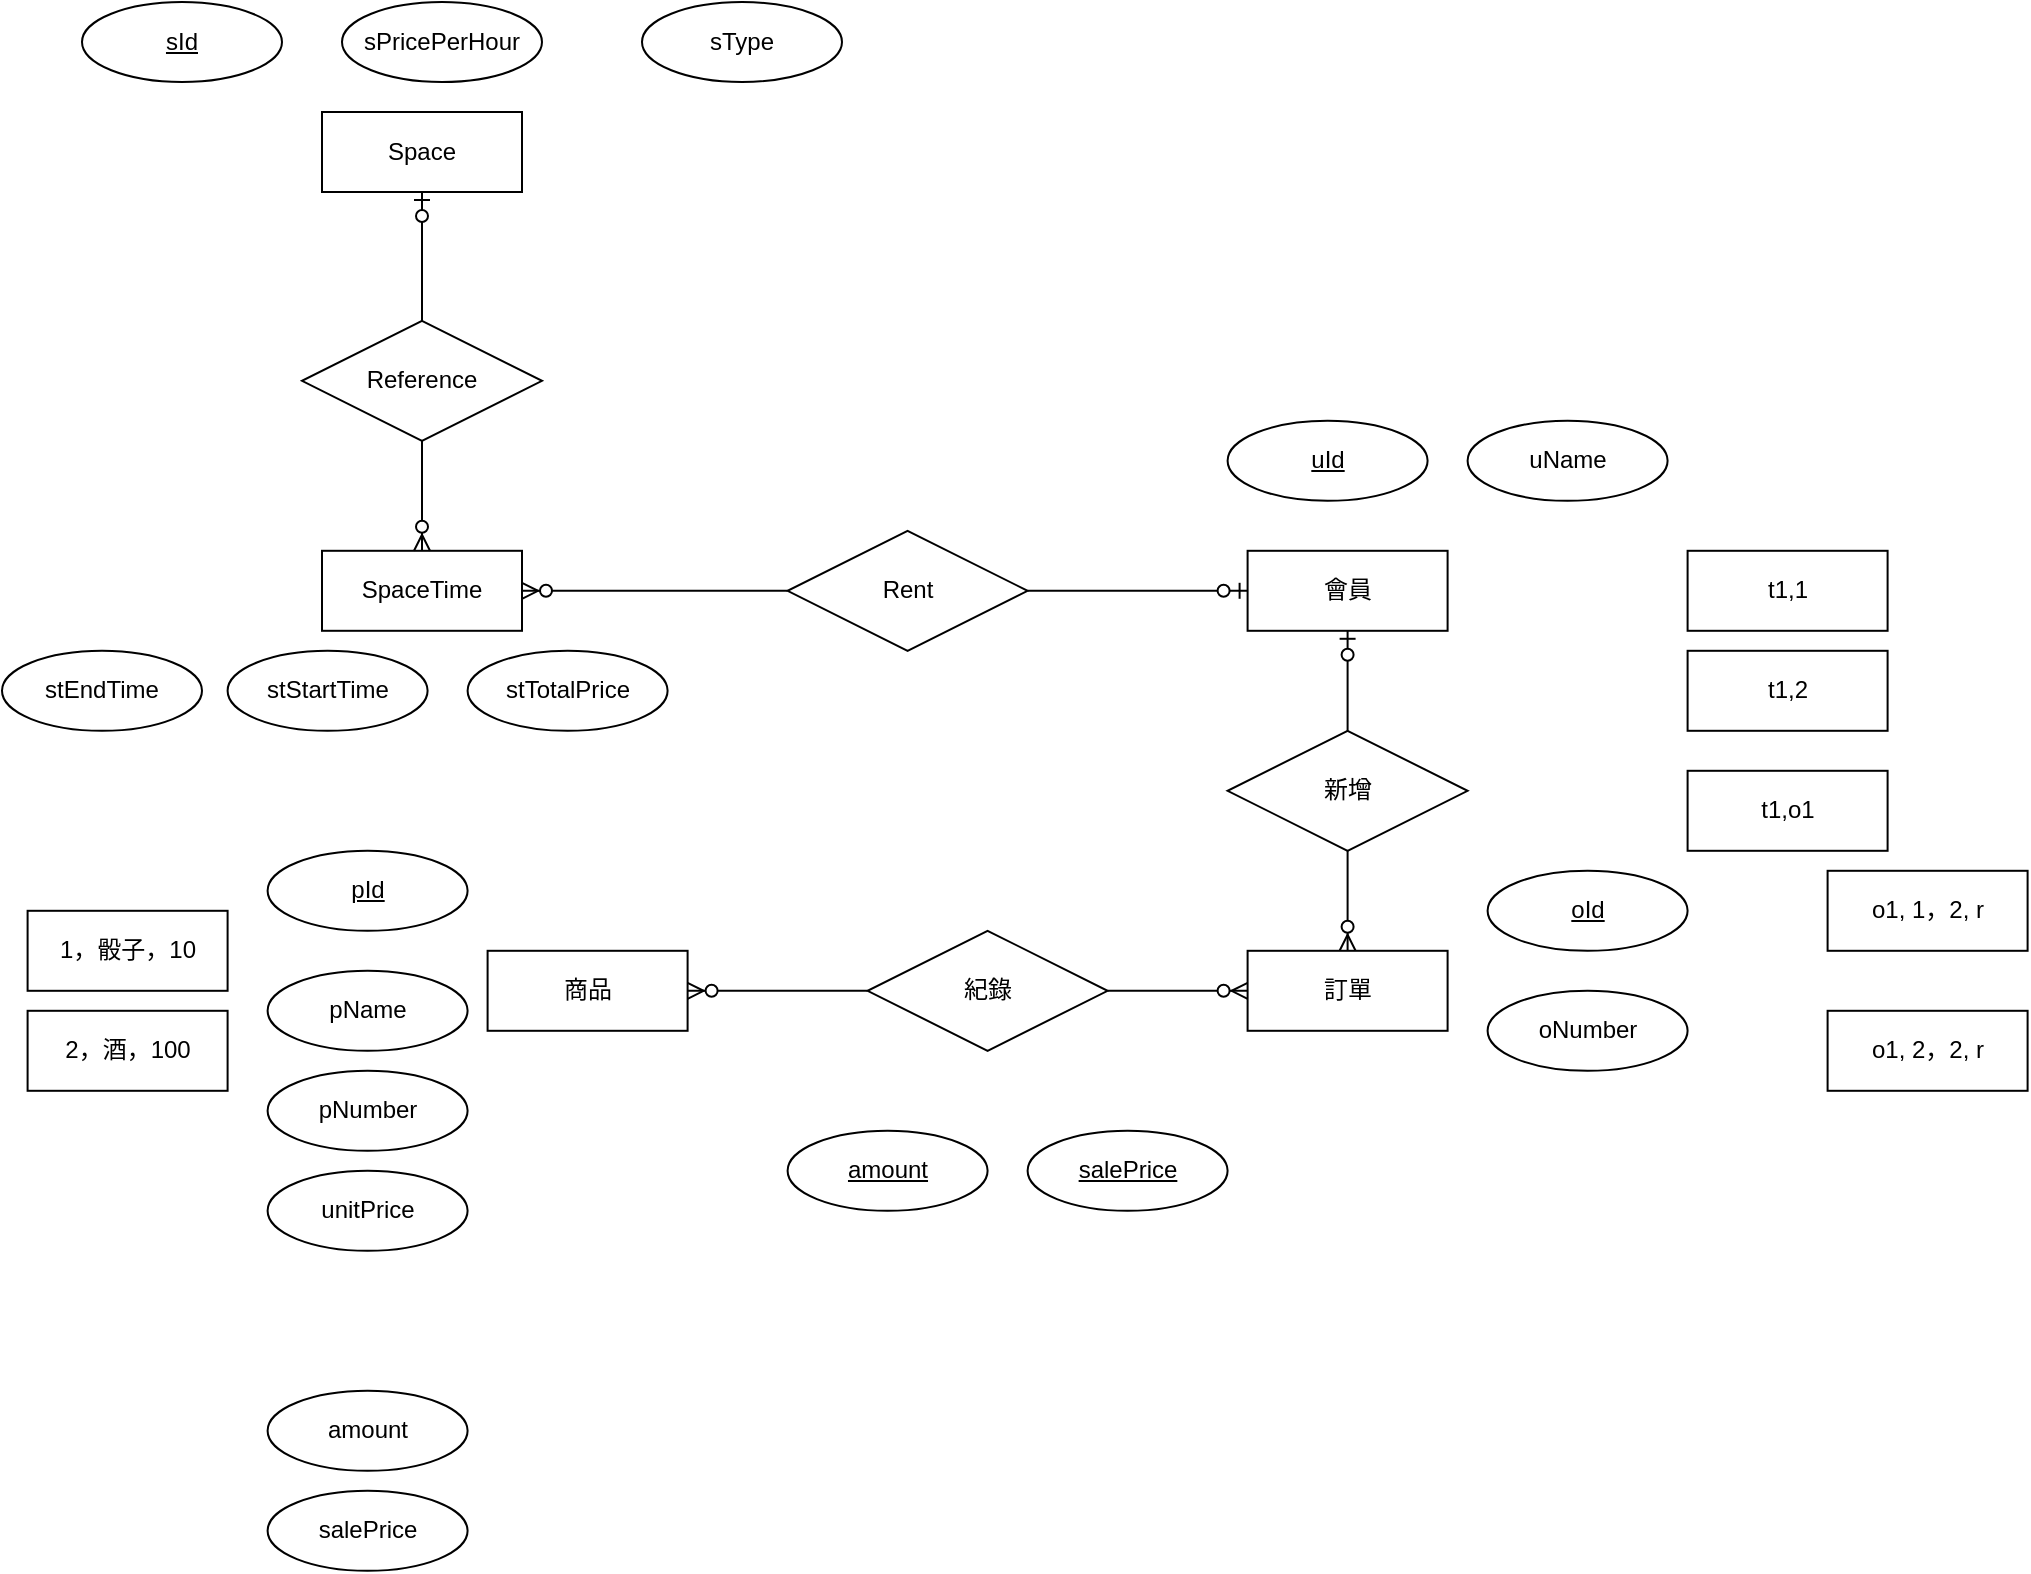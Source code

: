 <mxfile version="14.5.10" type="device" pages="2"><diagram id="7uOVOn8pxdPwHYiMgEIt" name="Page-1"><mxGraphModel dx="1223" dy="537" grid="1" gridSize="10" guides="1" tooltips="1" connect="1" arrows="1" fold="1" page="1" pageScale="1" pageWidth="827" pageHeight="1169" math="0" shadow="0"><root><mxCell id="0"/><mxCell id="1" parent="0"/><mxCell id="dEc3xyqrJsni6U6AlQ8k-1" value="t1,o1" style="whiteSpace=wrap;html=1;align=center;" parent="1" vertex="1"><mxGeometry x="352.8" y="929.4" width="100" height="40" as="geometry"/></mxCell><mxCell id="dEc3xyqrJsni6U6AlQ8k-2" value="t1,1" style="whiteSpace=wrap;html=1;align=center;" parent="1" vertex="1"><mxGeometry x="352.8" y="819.4" width="100" height="40" as="geometry"/></mxCell><mxCell id="dEc3xyqrJsni6U6AlQ8k-3" value="t1,2" style="whiteSpace=wrap;html=1;align=center;" parent="1" vertex="1"><mxGeometry x="352.8" y="869.4" width="100" height="40" as="geometry"/></mxCell><mxCell id="dEc3xyqrJsni6U6AlQ8k-4" value="商品" style="whiteSpace=wrap;html=1;align=center;" parent="1" vertex="1"><mxGeometry x="-247.2" y="1019.4" width="100" height="40" as="geometry"/></mxCell><mxCell id="dEc3xyqrJsni6U6AlQ8k-5" value="會員" style="whiteSpace=wrap;html=1;align=center;" parent="1" vertex="1"><mxGeometry x="132.8" y="819.4" width="100" height="40" as="geometry"/></mxCell><mxCell id="dEc3xyqrJsni6U6AlQ8k-6" value="o1, 1，2, r" style="whiteSpace=wrap;html=1;align=center;" parent="1" vertex="1"><mxGeometry x="422.8" y="979.4" width="100" height="40" as="geometry"/></mxCell><mxCell id="dEc3xyqrJsni6U6AlQ8k-7" value="1，骰子，10" style="whiteSpace=wrap;html=1;align=center;" parent="1" vertex="1"><mxGeometry x="-477.2" y="999.4" width="100" height="40" as="geometry"/></mxCell><mxCell id="dEc3xyqrJsni6U6AlQ8k-8" value="" style="edgeStyle=orthogonalEdgeStyle;rounded=0;orthogonalLoop=1;jettySize=auto;html=1;endArrow=ERzeroToOne;endFill=1;" parent="1" source="dEc3xyqrJsni6U6AlQ8k-19" target="dEc3xyqrJsni6U6AlQ8k-5" edge="1"><mxGeometry relative="1" as="geometry"><mxPoint x="182.8" y="909.4" as="sourcePoint"/></mxGeometry></mxCell><mxCell id="dEc3xyqrJsni6U6AlQ8k-9" value="" style="edgeStyle=orthogonalEdgeStyle;rounded=0;orthogonalLoop=1;jettySize=auto;html=1;endArrow=ERzeroToMany;endFill=1;entryX=0.5;entryY=0;entryDx=0;entryDy=0;" parent="1" source="dEc3xyqrJsni6U6AlQ8k-19" target="dEc3xyqrJsni6U6AlQ8k-18" edge="1"><mxGeometry relative="1" as="geometry"><mxPoint x="182.8" y="969.4" as="sourcePoint"/><mxPoint x="182.8" y="1019.4" as="targetPoint"/></mxGeometry></mxCell><mxCell id="dEc3xyqrJsni6U6AlQ8k-10" value="2，酒，100" style="whiteSpace=wrap;html=1;align=center;" parent="1" vertex="1"><mxGeometry x="-477.2" y="1049.4" width="100" height="40" as="geometry"/></mxCell><mxCell id="dEc3xyqrJsni6U6AlQ8k-11" value="o1, 2，2, r" style="whiteSpace=wrap;html=1;align=center;" parent="1" vertex="1"><mxGeometry x="422.8" y="1049.4" width="100" height="40" as="geometry"/></mxCell><mxCell id="dEc3xyqrJsni6U6AlQ8k-12" value="" style="edgeStyle=orthogonalEdgeStyle;rounded=0;orthogonalLoop=1;jettySize=auto;html=1;endArrow=ERzeroToMany;endFill=1;entryX=0;entryY=0.5;entryDx=0;entryDy=0;" parent="1" source="dEc3xyqrJsni6U6AlQ8k-14" target="dEc3xyqrJsni6U6AlQ8k-18" edge="1"><mxGeometry relative="1" as="geometry"><mxPoint x="132.8" y="1039.4" as="targetPoint"/></mxGeometry></mxCell><mxCell id="dEc3xyqrJsni6U6AlQ8k-13" value="" style="edgeStyle=orthogonalEdgeStyle;rounded=0;orthogonalLoop=1;jettySize=auto;html=1;endArrow=ERzeroToMany;endFill=1;" parent="1" source="dEc3xyqrJsni6U6AlQ8k-14" target="dEc3xyqrJsni6U6AlQ8k-4" edge="1"><mxGeometry relative="1" as="geometry"/></mxCell><mxCell id="dEc3xyqrJsni6U6AlQ8k-14" value="紀錄" style="shape=rhombus;perimeter=rhombusPerimeter;whiteSpace=wrap;html=1;align=center;" parent="1" vertex="1"><mxGeometry x="-57.2" y="1009.4" width="120" height="60" as="geometry"/></mxCell><mxCell id="dEc3xyqrJsni6U6AlQ8k-15" value="pId" style="ellipse;whiteSpace=wrap;html=1;align=center;fontStyle=4;" parent="1" vertex="1"><mxGeometry x="-357.2" y="969.4" width="100" height="40" as="geometry"/></mxCell><mxCell id="dEc3xyqrJsni6U6AlQ8k-16" value="pName&lt;span style=&quot;color: rgba(0 , 0 , 0 , 0) ; font-family: monospace ; font-size: 0px&quot;&gt;%3CmxGraphModel%3E%3Croot%3E%3CmxCell%20id%3D%220%22%2F%3E%3CmxCell%20id%3D%221%22%20parent%3D%220%22%2F%3E%3CmxCell%20id%3D%222%22%20value%3D%22pId%22%20style%3D%22ellipse%3BwhiteSpace%3Dwrap%3Bhtml%3D1%3Balign%3Dcenter%3BfontStyle%3D4%3B%22%20vertex%3D%221%22%20parent%3D%221%22%3E%3CmxGeometry%20x%3D%2260%22%20y%3D%22220%22%20width%3D%22100%22%20height%3D%2240%22%20as%3D%22geometry%22%2F%3E%3C%2FmxCell%3E%3C%2Froot%3E%3C%2FmxGraphModel%3E&lt;/span&gt;" style="ellipse;whiteSpace=wrap;html=1;align=center;" parent="1" vertex="1"><mxGeometry x="-357.2" y="1029.4" width="100" height="40" as="geometry"/></mxCell><mxCell id="dEc3xyqrJsni6U6AlQ8k-17" value="pNumber" style="ellipse;whiteSpace=wrap;html=1;align=center;" parent="1" vertex="1"><mxGeometry x="-357.2" y="1079.4" width="100" height="40" as="geometry"/></mxCell><mxCell id="dEc3xyqrJsni6U6AlQ8k-18" value="訂單" style="whiteSpace=wrap;html=1;align=center;" parent="1" vertex="1"><mxGeometry x="132.8" y="1019.4" width="100" height="40" as="geometry"/></mxCell><mxCell id="dEc3xyqrJsni6U6AlQ8k-19" value="新增" style="shape=rhombus;perimeter=rhombusPerimeter;whiteSpace=wrap;html=1;align=center;" parent="1" vertex="1"><mxGeometry x="122.8" y="909.4" width="120" height="60" as="geometry"/></mxCell><mxCell id="dEc3xyqrJsni6U6AlQ8k-20" value="oId" style="ellipse;whiteSpace=wrap;html=1;align=center;fontStyle=4;" parent="1" vertex="1"><mxGeometry x="252.8" y="979.4" width="100" height="40" as="geometry"/></mxCell><mxCell id="dEc3xyqrJsni6U6AlQ8k-21" value="oNumber" style="ellipse;whiteSpace=wrap;html=1;align=center;" parent="1" vertex="1"><mxGeometry x="252.8" y="1039.4" width="100" height="40" as="geometry"/></mxCell><mxCell id="dEc3xyqrJsni6U6AlQ8k-22" value="uId" style="ellipse;whiteSpace=wrap;html=1;align=center;fontStyle=4;" parent="1" vertex="1"><mxGeometry x="122.8" y="754.4" width="100" height="40" as="geometry"/></mxCell><mxCell id="dEc3xyqrJsni6U6AlQ8k-23" value="uName" style="ellipse;whiteSpace=wrap;html=1;align=center;" parent="1" vertex="1"><mxGeometry x="242.8" y="754.4" width="100" height="40" as="geometry"/></mxCell><mxCell id="dEc3xyqrJsni6U6AlQ8k-24" value="unitPrice" style="ellipse;whiteSpace=wrap;html=1;align=center;" parent="1" vertex="1"><mxGeometry x="-357.2" y="1129.4" width="100" height="40" as="geometry"/></mxCell><mxCell id="dEc3xyqrJsni6U6AlQ8k-25" value="salePrice" style="ellipse;whiteSpace=wrap;html=1;align=center;" parent="1" vertex="1"><mxGeometry x="-357.2" y="1289.4" width="100" height="40" as="geometry"/></mxCell><mxCell id="dEc3xyqrJsni6U6AlQ8k-26" value="amount" style="ellipse;whiteSpace=wrap;html=1;align=center;" parent="1" vertex="1"><mxGeometry x="-357.2" y="1239.4" width="100" height="40" as="geometry"/></mxCell><mxCell id="dEc3xyqrJsni6U6AlQ8k-27" value="SpaceTime" style="whiteSpace=wrap;html=1;align=center;" parent="1" vertex="1"><mxGeometry x="-330.0" y="819.4" width="100" height="40" as="geometry"/></mxCell><mxCell id="dEc3xyqrJsni6U6AlQ8k-28" value="" style="edgeStyle=orthogonalEdgeStyle;rounded=0;orthogonalLoop=1;jettySize=auto;html=1;endArrow=ERzeroToOne;endFill=1;" parent="1" source="dEc3xyqrJsni6U6AlQ8k-30" target="dEc3xyqrJsni6U6AlQ8k-5" edge="1"><mxGeometry relative="1" as="geometry"/></mxCell><mxCell id="dEc3xyqrJsni6U6AlQ8k-29" value="" style="edgeStyle=orthogonalEdgeStyle;rounded=0;orthogonalLoop=1;jettySize=auto;html=1;endArrow=ERzeroToMany;endFill=1;" parent="1" source="dEc3xyqrJsni6U6AlQ8k-30" target="dEc3xyqrJsni6U6AlQ8k-27" edge="1"><mxGeometry relative="1" as="geometry"/></mxCell><mxCell id="dEc3xyqrJsni6U6AlQ8k-30" value="Rent" style="shape=rhombus;perimeter=rhombusPerimeter;whiteSpace=wrap;html=1;align=center;" parent="1" vertex="1"><mxGeometry x="-97.2" y="809.4" width="120" height="60" as="geometry"/></mxCell><mxCell id="dEc3xyqrJsni6U6AlQ8k-31" value="amount" style="ellipse;whiteSpace=wrap;html=1;align=center;fontStyle=4;" parent="1" vertex="1"><mxGeometry x="-97.2" y="1109.4" width="100" height="40" as="geometry"/></mxCell><mxCell id="dEc3xyqrJsni6U6AlQ8k-32" value="salePrice" style="ellipse;whiteSpace=wrap;html=1;align=center;fontStyle=4;" parent="1" vertex="1"><mxGeometry x="22.8" y="1109.4" width="100" height="40" as="geometry"/></mxCell><mxCell id="dEc3xyqrJsni6U6AlQ8k-36" value="sId" style="ellipse;whiteSpace=wrap;html=1;align=center;fontStyle=4;" parent="1" vertex="1"><mxGeometry x="-450.0" y="545.0" width="100" height="40" as="geometry"/></mxCell><mxCell id="I3R2TyrMvCsEuLBWC6eF-8" value="stEndTime" style="ellipse;whiteSpace=wrap;html=1;align=center;" vertex="1" parent="1"><mxGeometry x="-490.0" y="869.4" width="100" height="40" as="geometry"/></mxCell><mxCell id="I3R2TyrMvCsEuLBWC6eF-9" value="stStartTime" style="ellipse;whiteSpace=wrap;html=1;align=center;" vertex="1" parent="1"><mxGeometry x="-377.2" y="869.4" width="100" height="40" as="geometry"/></mxCell><mxCell id="I3R2TyrMvCsEuLBWC6eF-10" value="stTotalPrice" style="ellipse;whiteSpace=wrap;html=1;align=center;" vertex="1" parent="1"><mxGeometry x="-257.2" y="869.4" width="100" height="40" as="geometry"/></mxCell><mxCell id="Ksoj2WrB5v9vIey5neBO-1" value="Space" style="whiteSpace=wrap;html=1;align=center;" vertex="1" parent="1"><mxGeometry x="-330" y="600" width="100" height="40" as="geometry"/></mxCell><mxCell id="Ksoj2WrB5v9vIey5neBO-4" value="" style="edgeStyle=orthogonalEdgeStyle;rounded=0;orthogonalLoop=1;jettySize=auto;html=1;endArrow=ERzeroToMany;endFill=1;" edge="1" parent="1" source="Ksoj2WrB5v9vIey5neBO-3" target="dEc3xyqrJsni6U6AlQ8k-27"><mxGeometry relative="1" as="geometry"/></mxCell><mxCell id="Ksoj2WrB5v9vIey5neBO-5" value="" style="edgeStyle=orthogonalEdgeStyle;rounded=0;orthogonalLoop=1;jettySize=auto;html=1;endArrow=ERzeroToOne;endFill=1;" edge="1" parent="1" source="Ksoj2WrB5v9vIey5neBO-3" target="Ksoj2WrB5v9vIey5neBO-1"><mxGeometry relative="1" as="geometry"/></mxCell><mxCell id="Ksoj2WrB5v9vIey5neBO-3" value="Reference" style="shape=rhombus;perimeter=rhombusPerimeter;whiteSpace=wrap;html=1;align=center;" vertex="1" parent="1"><mxGeometry x="-340" y="704.4" width="120" height="60" as="geometry"/></mxCell><mxCell id="Ksoj2WrB5v9vIey5neBO-9" value="sPricePerHour" style="ellipse;whiteSpace=wrap;html=1;align=center;" vertex="1" parent="1"><mxGeometry x="-320.0" y="545.0" width="100" height="40" as="geometry"/></mxCell><mxCell id="Ksoj2WrB5v9vIey5neBO-10" value="sType" style="ellipse;whiteSpace=wrap;html=1;align=center;" vertex="1" parent="1"><mxGeometry x="-170.0" y="545.0" width="100" height="40" as="geometry"/></mxCell><mxCell id="Ksoj2WrB5v9vIey5neBO-11" style="edgeStyle=orthogonalEdgeStyle;rounded=0;orthogonalLoop=1;jettySize=auto;html=1;exitX=0.5;exitY=1;exitDx=0;exitDy=0;endArrow=ERoneToMany;endFill=0;" edge="1" parent="1" source="Ksoj2WrB5v9vIey5neBO-10" target="Ksoj2WrB5v9vIey5neBO-10"><mxGeometry relative="1" as="geometry"/></mxCell></root></mxGraphModel></diagram><diagram name="Page-2" id="WUnMcUaGsn9I9XPXSkTl"><mxGraphModel dx="2050" dy="537" grid="1" gridSize="10" guides="1" tooltips="1" connect="1" arrows="1" fold="1" page="1" pageScale="1" pageWidth="827" pageHeight="1169" math="0" shadow="0"><root><mxCell id="Irt1fuMgeFl2EfF3wDxZ-0"/><mxCell id="Irt1fuMgeFl2EfF3wDxZ-1" parent="Irt1fuMgeFl2EfF3wDxZ-0"/><mxCell id="sW9dUTmGVEVV_ZXtgeGa-14" value="Product" style="shape=table;startSize=30;container=1;collapsible=1;childLayout=tableLayout;fixedRows=1;rowLines=0;fontStyle=1;align=center;resizeLast=1;" parent="Irt1fuMgeFl2EfF3wDxZ-1" vertex="1"><mxGeometry x="-120" y="390" width="180" height="160" as="geometry"/></mxCell><mxCell id="sW9dUTmGVEVV_ZXtgeGa-15" value="" style="shape=partialRectangle;collapsible=0;dropTarget=0;pointerEvents=0;fillColor=none;top=0;left=0;bottom=1;right=0;points=[[0,0.5],[1,0.5]];portConstraint=eastwest;" parent="sW9dUTmGVEVV_ZXtgeGa-14" vertex="1"><mxGeometry y="30" width="180" height="30" as="geometry"/></mxCell><mxCell id="sW9dUTmGVEVV_ZXtgeGa-16" value="PK" style="shape=partialRectangle;connectable=0;fillColor=none;top=0;left=0;bottom=0;right=0;fontStyle=1;overflow=hidden;" parent="sW9dUTmGVEVV_ZXtgeGa-15" vertex="1"><mxGeometry width="30" height="30" as="geometry"/></mxCell><mxCell id="sW9dUTmGVEVV_ZXtgeGa-17" value="pId" style="shape=partialRectangle;connectable=0;fillColor=none;top=0;left=0;bottom=0;right=0;align=left;spacingLeft=6;fontStyle=5;overflow=hidden;" parent="sW9dUTmGVEVV_ZXtgeGa-15" vertex="1"><mxGeometry x="30" width="150" height="30" as="geometry"/></mxCell><mxCell id="sW9dUTmGVEVV_ZXtgeGa-18" value="" style="shape=partialRectangle;collapsible=0;dropTarget=0;pointerEvents=0;fillColor=none;top=0;left=0;bottom=0;right=0;points=[[0,0.5],[1,0.5]];portConstraint=eastwest;" parent="sW9dUTmGVEVV_ZXtgeGa-14" vertex="1"><mxGeometry y="60" width="180" height="30" as="geometry"/></mxCell><mxCell id="sW9dUTmGVEVV_ZXtgeGa-19" value="" style="shape=partialRectangle;connectable=0;fillColor=none;top=0;left=0;bottom=0;right=0;editable=1;overflow=hidden;" parent="sW9dUTmGVEVV_ZXtgeGa-18" vertex="1"><mxGeometry width="30" height="30" as="geometry"/></mxCell><mxCell id="sW9dUTmGVEVV_ZXtgeGa-20" value="pName" style="shape=partialRectangle;connectable=0;fillColor=none;top=0;left=0;bottom=0;right=0;align=left;spacingLeft=6;overflow=hidden;" parent="sW9dUTmGVEVV_ZXtgeGa-18" vertex="1"><mxGeometry x="30" width="150" height="30" as="geometry"/></mxCell><mxCell id="sW9dUTmGVEVV_ZXtgeGa-21" value="" style="shape=partialRectangle;collapsible=0;dropTarget=0;pointerEvents=0;fillColor=none;top=0;left=0;bottom=0;right=0;points=[[0,0.5],[1,0.5]];portConstraint=eastwest;" parent="sW9dUTmGVEVV_ZXtgeGa-14" vertex="1"><mxGeometry y="90" width="180" height="30" as="geometry"/></mxCell><mxCell id="sW9dUTmGVEVV_ZXtgeGa-22" value="" style="shape=partialRectangle;connectable=0;fillColor=none;top=0;left=0;bottom=0;right=0;editable=1;overflow=hidden;" parent="sW9dUTmGVEVV_ZXtgeGa-21" vertex="1"><mxGeometry width="30" height="30" as="geometry"/></mxCell><mxCell id="sW9dUTmGVEVV_ZXtgeGa-23" value="pNumber" style="shape=partialRectangle;connectable=0;fillColor=none;top=0;left=0;bottom=0;right=0;align=left;spacingLeft=6;overflow=hidden;" parent="sW9dUTmGVEVV_ZXtgeGa-21" vertex="1"><mxGeometry x="30" width="150" height="30" as="geometry"/></mxCell><mxCell id="sW9dUTmGVEVV_ZXtgeGa-24" value="" style="shape=partialRectangle;collapsible=0;dropTarget=0;pointerEvents=0;fillColor=none;top=0;left=0;bottom=0;right=0;points=[[0,0.5],[1,0.5]];portConstraint=eastwest;" parent="sW9dUTmGVEVV_ZXtgeGa-14" vertex="1"><mxGeometry y="120" width="180" height="30" as="geometry"/></mxCell><mxCell id="sW9dUTmGVEVV_ZXtgeGa-25" value="" style="shape=partialRectangle;connectable=0;fillColor=none;top=0;left=0;bottom=0;right=0;editable=1;overflow=hidden;" parent="sW9dUTmGVEVV_ZXtgeGa-24" vertex="1"><mxGeometry width="30" height="30" as="geometry"/></mxCell><mxCell id="sW9dUTmGVEVV_ZXtgeGa-26" value="unitPrice" style="shape=partialRectangle;connectable=0;fillColor=none;top=0;left=0;bottom=0;right=0;align=left;spacingLeft=6;overflow=hidden;" parent="sW9dUTmGVEVV_ZXtgeGa-24" vertex="1"><mxGeometry x="30" width="150" height="30" as="geometry"/></mxCell><mxCell id="HRaL9Z6s8yM-2jvrN3WI-0" value="User" style="shape=table;startSize=30;container=1;collapsible=1;childLayout=tableLayout;fixedRows=1;rowLines=0;fontStyle=1;align=center;resizeLast=1;" parent="Irt1fuMgeFl2EfF3wDxZ-1" vertex="1"><mxGeometry x="-410" y="30" width="180" height="160" as="geometry"/></mxCell><mxCell id="HRaL9Z6s8yM-2jvrN3WI-1" value="" style="shape=partialRectangle;collapsible=0;dropTarget=0;pointerEvents=0;fillColor=none;top=0;left=0;bottom=1;right=0;points=[[0,0.5],[1,0.5]];portConstraint=eastwest;" parent="HRaL9Z6s8yM-2jvrN3WI-0" vertex="1"><mxGeometry y="30" width="180" height="30" as="geometry"/></mxCell><mxCell id="HRaL9Z6s8yM-2jvrN3WI-2" value="PK" style="shape=partialRectangle;connectable=0;fillColor=none;top=0;left=0;bottom=0;right=0;fontStyle=1;overflow=hidden;" parent="HRaL9Z6s8yM-2jvrN3WI-1" vertex="1"><mxGeometry width="30" height="30" as="geometry"/></mxCell><mxCell id="HRaL9Z6s8yM-2jvrN3WI-3" value="uId" style="shape=partialRectangle;connectable=0;fillColor=none;top=0;left=0;bottom=0;right=0;align=left;spacingLeft=6;fontStyle=5;overflow=hidden;" parent="HRaL9Z6s8yM-2jvrN3WI-1" vertex="1"><mxGeometry x="30" width="150" height="30" as="geometry"/></mxCell><mxCell id="HRaL9Z6s8yM-2jvrN3WI-4" value="" style="shape=partialRectangle;collapsible=0;dropTarget=0;pointerEvents=0;fillColor=none;top=0;left=0;bottom=0;right=0;points=[[0,0.5],[1,0.5]];portConstraint=eastwest;" parent="HRaL9Z6s8yM-2jvrN3WI-0" vertex="1"><mxGeometry y="60" width="180" height="30" as="geometry"/></mxCell><mxCell id="HRaL9Z6s8yM-2jvrN3WI-5" value="" style="shape=partialRectangle;connectable=0;fillColor=none;top=0;left=0;bottom=0;right=0;editable=1;overflow=hidden;" parent="HRaL9Z6s8yM-2jvrN3WI-4" vertex="1"><mxGeometry width="30" height="30" as="geometry"/></mxCell><mxCell id="HRaL9Z6s8yM-2jvrN3WI-6" value="uName" style="shape=partialRectangle;connectable=0;fillColor=none;top=0;left=0;bottom=0;right=0;align=left;spacingLeft=6;overflow=hidden;" parent="HRaL9Z6s8yM-2jvrN3WI-4" vertex="1"><mxGeometry x="30" width="150" height="30" as="geometry"/></mxCell><mxCell id="HRaL9Z6s8yM-2jvrN3WI-7" value="" style="shape=partialRectangle;collapsible=0;dropTarget=0;pointerEvents=0;fillColor=none;top=0;left=0;bottom=0;right=0;points=[[0,0.5],[1,0.5]];portConstraint=eastwest;" parent="HRaL9Z6s8yM-2jvrN3WI-0" vertex="1"><mxGeometry y="90" width="180" height="30" as="geometry"/></mxCell><mxCell id="HRaL9Z6s8yM-2jvrN3WI-8" value="" style="shape=partialRectangle;connectable=0;fillColor=none;top=0;left=0;bottom=0;right=0;editable=1;overflow=hidden;" parent="HRaL9Z6s8yM-2jvrN3WI-7" vertex="1"><mxGeometry width="30" height="30" as="geometry"/></mxCell><mxCell id="HRaL9Z6s8yM-2jvrN3WI-9" value="" style="shape=partialRectangle;connectable=0;fillColor=none;top=0;left=0;bottom=0;right=0;align=left;spacingLeft=6;overflow=hidden;" parent="HRaL9Z6s8yM-2jvrN3WI-7" vertex="1"><mxGeometry x="30" width="150" height="30" as="geometry"/></mxCell><mxCell id="HRaL9Z6s8yM-2jvrN3WI-10" value="" style="shape=partialRectangle;collapsible=0;dropTarget=0;pointerEvents=0;fillColor=none;top=0;left=0;bottom=0;right=0;points=[[0,0.5],[1,0.5]];portConstraint=eastwest;" parent="HRaL9Z6s8yM-2jvrN3WI-0" vertex="1"><mxGeometry y="120" width="180" height="30" as="geometry"/></mxCell><mxCell id="HRaL9Z6s8yM-2jvrN3WI-11" value="" style="shape=partialRectangle;connectable=0;fillColor=none;top=0;left=0;bottom=0;right=0;editable=1;overflow=hidden;" parent="HRaL9Z6s8yM-2jvrN3WI-10" vertex="1"><mxGeometry width="30" height="30" as="geometry"/></mxCell><mxCell id="HRaL9Z6s8yM-2jvrN3WI-12" value="" style="shape=partialRectangle;connectable=0;fillColor=none;top=0;left=0;bottom=0;right=0;align=left;spacingLeft=6;overflow=hidden;" parent="HRaL9Z6s8yM-2jvrN3WI-10" vertex="1"><mxGeometry x="30" width="150" height="30" as="geometry"/></mxCell><mxCell id="TzzDAFInonCKMVKo5Ica-0" value="tRecord" style="shape=table;startSize=30;container=1;collapsible=1;childLayout=tableLayout;fixedRows=1;rowLines=0;fontStyle=1;align=center;resizeLast=1;" parent="Irt1fuMgeFl2EfF3wDxZ-1" vertex="1"><mxGeometry x="-90" y="50" width="180" height="250" as="geometry"/></mxCell><mxCell id="kJINS_Gc1oIIGLEXQ00x-0" value="" style="shape=partialRectangle;collapsible=0;dropTarget=0;pointerEvents=0;fillColor=none;top=0;left=0;bottom=1;right=0;points=[[0,0.5],[1,0.5]];portConstraint=eastwest;" parent="TzzDAFInonCKMVKo5Ica-0" vertex="1"><mxGeometry y="30" width="180" height="30" as="geometry"/></mxCell><mxCell id="kJINS_Gc1oIIGLEXQ00x-1" value="PK" style="shape=partialRectangle;connectable=0;fillColor=none;top=0;left=0;bottom=0;right=0;fontStyle=1;overflow=hidden;" parent="kJINS_Gc1oIIGLEXQ00x-0" vertex="1"><mxGeometry width="30" height="30" as="geometry"/></mxCell><mxCell id="kJINS_Gc1oIIGLEXQ00x-2" value="tId" style="shape=partialRectangle;connectable=0;fillColor=none;top=0;left=0;bottom=0;right=0;align=left;spacingLeft=6;fontStyle=5;overflow=hidden;" parent="kJINS_Gc1oIIGLEXQ00x-0" vertex="1"><mxGeometry x="30" width="150" height="30" as="geometry"/></mxCell><mxCell id="Gaf7iPl2dzxdkrJzHgWv-41" value="" style="shape=partialRectangle;collapsible=0;dropTarget=0;pointerEvents=0;fillColor=none;top=0;left=0;bottom=1;right=0;points=[[0,0.5],[1,0.5]];portConstraint=eastwest;" parent="TzzDAFInonCKMVKo5Ica-0" vertex="1"><mxGeometry y="60" width="180" height="30" as="geometry"/></mxCell><mxCell id="Gaf7iPl2dzxdkrJzHgWv-42" value="PK" style="shape=partialRectangle;connectable=0;fillColor=none;top=0;left=0;bottom=0;right=0;fontStyle=1;overflow=hidden;" parent="Gaf7iPl2dzxdkrJzHgWv-41" vertex="1"><mxGeometry width="30" height="30" as="geometry"/></mxCell><mxCell id="Gaf7iPl2dzxdkrJzHgWv-43" value="pId" style="shape=partialRectangle;connectable=0;fillColor=none;top=0;left=0;bottom=0;right=0;align=left;spacingLeft=6;fontStyle=5;overflow=hidden;" parent="Gaf7iPl2dzxdkrJzHgWv-41" vertex="1"><mxGeometry x="30" width="150" height="30" as="geometry"/></mxCell><mxCell id="TzzDAFInonCKMVKo5Ica-4" value="" style="shape=partialRectangle;collapsible=0;dropTarget=0;pointerEvents=0;fillColor=none;top=0;left=0;bottom=0;right=0;points=[[0,0.5],[1,0.5]];portConstraint=eastwest;" parent="TzzDAFInonCKMVKo5Ica-0" vertex="1"><mxGeometry y="90" width="180" height="30" as="geometry"/></mxCell><mxCell id="TzzDAFInonCKMVKo5Ica-5" value="" style="shape=partialRectangle;connectable=0;fillColor=none;top=0;left=0;bottom=0;right=0;editable=1;overflow=hidden;" parent="TzzDAFInonCKMVKo5Ica-4" vertex="1"><mxGeometry width="30" height="30" as="geometry"/></mxCell><mxCell id="TzzDAFInonCKMVKo5Ica-6" value="amount" style="shape=partialRectangle;connectable=0;fillColor=none;top=0;left=0;bottom=0;right=0;align=left;spacingLeft=6;overflow=hidden;" parent="TzzDAFInonCKMVKo5Ica-4" vertex="1"><mxGeometry x="30" width="150" height="30" as="geometry"/></mxCell><mxCell id="PmChSc-_DsaNXFazv6Ym-0" value="" style="shape=partialRectangle;collapsible=0;dropTarget=0;pointerEvents=0;fillColor=none;top=0;left=0;bottom=0;right=0;points=[[0,0.5],[1,0.5]];portConstraint=eastwest;" parent="TzzDAFInonCKMVKo5Ica-0" vertex="1"><mxGeometry y="120" width="180" height="30" as="geometry"/></mxCell><mxCell id="PmChSc-_DsaNXFazv6Ym-1" value="" style="shape=partialRectangle;connectable=0;fillColor=none;top=0;left=0;bottom=0;right=0;editable=1;overflow=hidden;" parent="PmChSc-_DsaNXFazv6Ym-0" vertex="1"><mxGeometry width="30" height="30" as="geometry"/></mxCell><mxCell id="PmChSc-_DsaNXFazv6Ym-2" value="salePrice" style="shape=partialRectangle;connectable=0;fillColor=none;top=0;left=0;bottom=0;right=0;align=left;spacingLeft=6;overflow=hidden;" parent="PmChSc-_DsaNXFazv6Ym-0" vertex="1"><mxGeometry x="30" width="150" height="30" as="geometry"/></mxCell><mxCell id="3J4iua58hS5E0ojxm-7U-0" value="" style="shape=partialRectangle;collapsible=0;dropTarget=0;pointerEvents=0;fillColor=none;top=0;left=0;bottom=0;right=0;points=[[0,0.5],[1,0.5]];portConstraint=eastwest;" parent="TzzDAFInonCKMVKo5Ica-0" vertex="1"><mxGeometry y="150" width="180" height="30" as="geometry"/></mxCell><mxCell id="3J4iua58hS5E0ojxm-7U-1" value="" style="shape=partialRectangle;connectable=0;fillColor=none;top=0;left=0;bottom=0;right=0;editable=1;overflow=hidden;" parent="3J4iua58hS5E0ojxm-7U-0" vertex="1"><mxGeometry width="30" height="30" as="geometry"/></mxCell><mxCell id="3J4iua58hS5E0ojxm-7U-2" value="" style="shape=partialRectangle;connectable=0;fillColor=none;top=0;left=0;bottom=0;right=0;align=left;spacingLeft=6;overflow=hidden;" parent="3J4iua58hS5E0ojxm-7U-0" vertex="1"><mxGeometry x="30" width="150" height="30" as="geometry"/></mxCell><mxCell id="TzzDAFInonCKMVKo5Ica-7" value="" style="shape=partialRectangle;collapsible=0;dropTarget=0;pointerEvents=0;fillColor=none;top=0;left=0;bottom=0;right=0;points=[[0,0.5],[1,0.5]];portConstraint=eastwest;" parent="TzzDAFInonCKMVKo5Ica-0" vertex="1"><mxGeometry y="180" width="180" height="30" as="geometry"/></mxCell><mxCell id="TzzDAFInonCKMVKo5Ica-8" value="" style="shape=partialRectangle;connectable=0;fillColor=none;top=0;left=0;bottom=0;right=0;editable=1;overflow=hidden;" parent="TzzDAFInonCKMVKo5Ica-7" vertex="1"><mxGeometry width="30" height="30" as="geometry"/></mxCell><mxCell id="TzzDAFInonCKMVKo5Ica-9" value="" style="shape=partialRectangle;connectable=0;fillColor=none;top=0;left=0;bottom=0;right=0;align=left;spacingLeft=6;overflow=hidden;" parent="TzzDAFInonCKMVKo5Ica-7" vertex="1"><mxGeometry x="30" width="150" height="30" as="geometry"/></mxCell><mxCell id="TzzDAFInonCKMVKo5Ica-10" value="" style="shape=partialRectangle;collapsible=0;dropTarget=0;pointerEvents=0;fillColor=none;top=0;left=0;bottom=0;right=0;points=[[0,0.5],[1,0.5]];portConstraint=eastwest;" parent="TzzDAFInonCKMVKo5Ica-0" vertex="1"><mxGeometry y="210" width="180" height="30" as="geometry"/></mxCell><mxCell id="TzzDAFInonCKMVKo5Ica-11" value="" style="shape=partialRectangle;connectable=0;fillColor=none;top=0;left=0;bottom=0;right=0;editable=1;overflow=hidden;" parent="TzzDAFInonCKMVKo5Ica-10" vertex="1"><mxGeometry width="30" height="30" as="geometry"/></mxCell><mxCell id="TzzDAFInonCKMVKo5Ica-12" value="" style="shape=partialRectangle;connectable=0;fillColor=none;top=0;left=0;bottom=0;right=0;align=left;spacingLeft=6;overflow=hidden;" parent="TzzDAFInonCKMVKo5Ica-10" vertex="1"><mxGeometry x="30" width="150" height="30" as="geometry"/></mxCell><mxCell id="vUQFU3wp7XYhKlgF85Ie-0" value="Trade" style="shape=table;startSize=30;container=1;collapsible=1;childLayout=tableLayout;fixedRows=1;rowLines=0;fontStyle=1;align=center;resizeLast=1;" parent="Irt1fuMgeFl2EfF3wDxZ-1" vertex="1"><mxGeometry x="-410" y="220" width="180" height="190" as="geometry"/></mxCell><mxCell id="vUQFU3wp7XYhKlgF85Ie-1" value="" style="shape=partialRectangle;collapsible=0;dropTarget=0;pointerEvents=0;fillColor=none;top=0;left=0;bottom=1;right=0;points=[[0,0.5],[1,0.5]];portConstraint=eastwest;" parent="vUQFU3wp7XYhKlgF85Ie-0" vertex="1"><mxGeometry y="30" width="180" height="30" as="geometry"/></mxCell><mxCell id="vUQFU3wp7XYhKlgF85Ie-2" value="PK" style="shape=partialRectangle;connectable=0;fillColor=none;top=0;left=0;bottom=0;right=0;fontStyle=1;overflow=hidden;" parent="vUQFU3wp7XYhKlgF85Ie-1" vertex="1"><mxGeometry width="30" height="30" as="geometry"/></mxCell><mxCell id="vUQFU3wp7XYhKlgF85Ie-3" value="tId" style="shape=partialRectangle;connectable=0;fillColor=none;top=0;left=0;bottom=0;right=0;align=left;spacingLeft=6;fontStyle=5;overflow=hidden;" parent="vUQFU3wp7XYhKlgF85Ie-1" vertex="1"><mxGeometry x="30" width="150" height="30" as="geometry"/></mxCell><mxCell id="jL9nYlUNoMfL2__RhSUE-0" value="" style="shape=partialRectangle;collapsible=0;dropTarget=0;pointerEvents=0;fillColor=none;top=0;left=0;bottom=1;right=0;points=[[0,0.5],[1,0.5]];portConstraint=eastwest;" parent="vUQFU3wp7XYhKlgF85Ie-0" vertex="1"><mxGeometry y="60" width="180" height="30" as="geometry"/></mxCell><mxCell id="jL9nYlUNoMfL2__RhSUE-1" value="PK" style="shape=partialRectangle;connectable=0;fillColor=none;top=0;left=0;bottom=0;right=0;fontStyle=1;overflow=hidden;" parent="jL9nYlUNoMfL2__RhSUE-0" vertex="1"><mxGeometry width="30" height="30" as="geometry"/></mxCell><mxCell id="jL9nYlUNoMfL2__RhSUE-2" value="uId" style="shape=partialRectangle;connectable=0;fillColor=none;top=0;left=0;bottom=0;right=0;align=left;spacingLeft=6;fontStyle=5;overflow=hidden;" parent="jL9nYlUNoMfL2__RhSUE-0" vertex="1"><mxGeometry x="30" width="150" height="30" as="geometry"/></mxCell><mxCell id="vUQFU3wp7XYhKlgF85Ie-4" value="" style="shape=partialRectangle;collapsible=0;dropTarget=0;pointerEvents=0;fillColor=none;top=0;left=0;bottom=0;right=0;points=[[0,0.5],[1,0.5]];portConstraint=eastwest;" parent="vUQFU3wp7XYhKlgF85Ie-0" vertex="1"><mxGeometry y="90" width="180" height="30" as="geometry"/></mxCell><mxCell id="vUQFU3wp7XYhKlgF85Ie-5" value="" style="shape=partialRectangle;connectable=0;fillColor=none;top=0;left=0;bottom=0;right=0;editable=1;overflow=hidden;" parent="vUQFU3wp7XYhKlgF85Ie-4" vertex="1"><mxGeometry width="30" height="30" as="geometry"/></mxCell><mxCell id="vUQFU3wp7XYhKlgF85Ie-6" value="time" style="shape=partialRectangle;connectable=0;fillColor=none;top=0;left=0;bottom=0;right=0;align=left;spacingLeft=6;overflow=hidden;" parent="vUQFU3wp7XYhKlgF85Ie-4" vertex="1"><mxGeometry x="30" width="150" height="30" as="geometry"/></mxCell><mxCell id="vUQFU3wp7XYhKlgF85Ie-7" value="" style="shape=partialRectangle;collapsible=0;dropTarget=0;pointerEvents=0;fillColor=none;top=0;left=0;bottom=0;right=0;points=[[0,0.5],[1,0.5]];portConstraint=eastwest;" parent="vUQFU3wp7XYhKlgF85Ie-0" vertex="1"><mxGeometry y="120" width="180" height="30" as="geometry"/></mxCell><mxCell id="vUQFU3wp7XYhKlgF85Ie-8" value="" style="shape=partialRectangle;connectable=0;fillColor=none;top=0;left=0;bottom=0;right=0;editable=1;overflow=hidden;" parent="vUQFU3wp7XYhKlgF85Ie-7" vertex="1"><mxGeometry width="30" height="30" as="geometry"/></mxCell><mxCell id="vUQFU3wp7XYhKlgF85Ie-9" value="" style="shape=partialRectangle;connectable=0;fillColor=none;top=0;left=0;bottom=0;right=0;align=left;spacingLeft=6;overflow=hidden;" parent="vUQFU3wp7XYhKlgF85Ie-7" vertex="1"><mxGeometry x="30" width="150" height="30" as="geometry"/></mxCell><mxCell id="vUQFU3wp7XYhKlgF85Ie-10" value="" style="shape=partialRectangle;collapsible=0;dropTarget=0;pointerEvents=0;fillColor=none;top=0;left=0;bottom=0;right=0;points=[[0,0.5],[1,0.5]];portConstraint=eastwest;" parent="vUQFU3wp7XYhKlgF85Ie-0" vertex="1"><mxGeometry y="150" width="180" height="30" as="geometry"/></mxCell><mxCell id="vUQFU3wp7XYhKlgF85Ie-11" value="" style="shape=partialRectangle;connectable=0;fillColor=none;top=0;left=0;bottom=0;right=0;editable=1;overflow=hidden;" parent="vUQFU3wp7XYhKlgF85Ie-10" vertex="1"><mxGeometry width="30" height="30" as="geometry"/></mxCell><mxCell id="vUQFU3wp7XYhKlgF85Ie-12" value="" style="shape=partialRectangle;connectable=0;fillColor=none;top=0;left=0;bottom=0;right=0;align=left;spacingLeft=6;overflow=hidden;" parent="vUQFU3wp7XYhKlgF85Ie-10" vertex="1"><mxGeometry x="30" width="150" height="30" as="geometry"/></mxCell><mxCell id="88ubQs2Bn27U12FS_yX_-1" style="edgeStyle=orthogonalEdgeStyle;rounded=0;orthogonalLoop=1;jettySize=auto;html=1;exitX=0;exitY=0.5;exitDx=0;exitDy=0;entryX=0;entryY=0.5;entryDx=0;entryDy=0;endArrow=block;endFill=1;" parent="Irt1fuMgeFl2EfF3wDxZ-1" source="Gaf7iPl2dzxdkrJzHgWv-41" target="sW9dUTmGVEVV_ZXtgeGa-15" edge="1"><mxGeometry relative="1" as="geometry"><Array as="points"><mxPoint x="-140" y="125"/><mxPoint x="-140" y="435"/></Array></mxGeometry></mxCell><mxCell id="1ROOmlo6ogt0-5iD5P4s-0" value="1, a, 10, 100" style="whiteSpace=wrap;html=1;align=center;" parent="Irt1fuMgeFl2EfF3wDxZ-1" vertex="1"><mxGeometry x="-180" y="560" width="100" height="40" as="geometry"/></mxCell><mxCell id="1ROOmlo6ogt0-5iD5P4s-1" value="2, b, 20, 200" style="whiteSpace=wrap;html=1;align=center;" parent="Irt1fuMgeFl2EfF3wDxZ-1" vertex="1"><mxGeometry x="-180" y="640" width="100" height="40" as="geometry"/></mxCell><mxCell id="1ROOmlo6ogt0-5iD5P4s-2" value="1, u1, 10點" style="whiteSpace=wrap;html=1;align=center;" parent="Irt1fuMgeFl2EfF3wDxZ-1" vertex="1"><mxGeometry x="-410" y="430" width="100" height="40" as="geometry"/></mxCell><mxCell id="1ROOmlo6ogt0-5iD5P4s-3" value="1, 1, 1, 12" style="whiteSpace=wrap;html=1;align=center;" parent="Irt1fuMgeFl2EfF3wDxZ-1" vertex="1"><mxGeometry x="80" width="100" height="40" as="geometry"/></mxCell><mxCell id="_tMBdQGnR8D5DtyUGHt5-17" style="edgeStyle=orthogonalEdgeStyle;rounded=0;orthogonalLoop=1;jettySize=auto;html=1;exitX=0;exitY=0.5;exitDx=0;exitDy=0;endArrow=block;endFill=1;" parent="Irt1fuMgeFl2EfF3wDxZ-1" source="kJINS_Gc1oIIGLEXQ00x-0" target="vUQFU3wp7XYhKlgF85Ie-1" edge="1"><mxGeometry relative="1" as="geometry"/></mxCell><mxCell id="WgEKp1t4wth17K6AwmaC-0" value="SpaceTime" style="shape=table;startSize=30;container=1;collapsible=1;childLayout=tableLayout;fixedRows=1;rowLines=0;fontStyle=1;align=center;resizeLast=1;" parent="Irt1fuMgeFl2EfF3wDxZ-1" vertex="1"><mxGeometry x="-860" y="110" width="180" height="190" as="geometry"/></mxCell><mxCell id="WgEKp1t4wth17K6AwmaC-1" value="" style="shape=partialRectangle;collapsible=0;dropTarget=0;pointerEvents=0;fillColor=none;top=0;left=0;bottom=1;right=0;points=[[0,0.5],[1,0.5]];portConstraint=eastwest;" parent="WgEKp1t4wth17K6AwmaC-0" vertex="1"><mxGeometry y="30" width="180" height="30" as="geometry"/></mxCell><mxCell id="WgEKp1t4wth17K6AwmaC-2" value="PK" style="shape=partialRectangle;connectable=0;fillColor=none;top=0;left=0;bottom=0;right=0;fontStyle=1;overflow=hidden;" parent="WgEKp1t4wth17K6AwmaC-1" vertex="1"><mxGeometry width="30" height="30" as="geometry"/></mxCell><mxCell id="WgEKp1t4wth17K6AwmaC-3" value="sId" style="shape=partialRectangle;connectable=0;fillColor=none;top=0;left=0;bottom=0;right=0;align=left;spacingLeft=6;fontStyle=5;overflow=hidden;" parent="WgEKp1t4wth17K6AwmaC-1" vertex="1"><mxGeometry x="30" width="150" height="30" as="geometry"/></mxCell><mxCell id="jL9nYlUNoMfL2__RhSUE-3" value="" style="shape=partialRectangle;collapsible=0;dropTarget=0;pointerEvents=0;fillColor=none;top=0;left=0;bottom=1;right=0;points=[[0,0.5],[1,0.5]];portConstraint=eastwest;" parent="WgEKp1t4wth17K6AwmaC-0" vertex="1"><mxGeometry y="60" width="180" height="30" as="geometry"/></mxCell><mxCell id="jL9nYlUNoMfL2__RhSUE-4" value="PK" style="shape=partialRectangle;connectable=0;fillColor=none;top=0;left=0;bottom=0;right=0;fontStyle=1;overflow=hidden;" parent="jL9nYlUNoMfL2__RhSUE-3" vertex="1"><mxGeometry width="30" height="30" as="geometry"/></mxCell><mxCell id="jL9nYlUNoMfL2__RhSUE-5" value="uId" style="shape=partialRectangle;connectable=0;fillColor=none;top=0;left=0;bottom=0;right=0;align=left;spacingLeft=6;fontStyle=5;overflow=hidden;" parent="jL9nYlUNoMfL2__RhSUE-3" vertex="1"><mxGeometry x="30" width="150" height="30" as="geometry"/></mxCell><mxCell id="WgEKp1t4wth17K6AwmaC-4" value="" style="shape=partialRectangle;collapsible=0;dropTarget=0;pointerEvents=0;fillColor=none;top=0;left=0;bottom=0;right=0;points=[[0,0.5],[1,0.5]];portConstraint=eastwest;" parent="WgEKp1t4wth17K6AwmaC-0" vertex="1"><mxGeometry y="90" width="180" height="30" as="geometry"/></mxCell><mxCell id="WgEKp1t4wth17K6AwmaC-5" value="" style="shape=partialRectangle;connectable=0;fillColor=none;top=0;left=0;bottom=0;right=0;editable=1;overflow=hidden;" parent="WgEKp1t4wth17K6AwmaC-4" vertex="1"><mxGeometry width="30" height="30" as="geometry"/></mxCell><mxCell id="WgEKp1t4wth17K6AwmaC-6" value="pTotalPrice" style="shape=partialRectangle;connectable=0;fillColor=none;top=0;left=0;bottom=0;right=0;align=left;spacingLeft=6;overflow=hidden;" parent="WgEKp1t4wth17K6AwmaC-4" vertex="1"><mxGeometry x="30" width="150" height="30" as="geometry"/></mxCell><mxCell id="WgEKp1t4wth17K6AwmaC-7" value="" style="shape=partialRectangle;collapsible=0;dropTarget=0;pointerEvents=0;fillColor=none;top=0;left=0;bottom=0;right=0;points=[[0,0.5],[1,0.5]];portConstraint=eastwest;" parent="WgEKp1t4wth17K6AwmaC-0" vertex="1"><mxGeometry y="120" width="180" height="30" as="geometry"/></mxCell><mxCell id="WgEKp1t4wth17K6AwmaC-8" value="" style="shape=partialRectangle;connectable=0;fillColor=none;top=0;left=0;bottom=0;right=0;editable=1;overflow=hidden;" parent="WgEKp1t4wth17K6AwmaC-7" vertex="1"><mxGeometry width="30" height="30" as="geometry"/></mxCell><mxCell id="WgEKp1t4wth17K6AwmaC-9" value="pStartTime" style="shape=partialRectangle;connectable=0;fillColor=none;top=0;left=0;bottom=0;right=0;align=left;spacingLeft=6;overflow=hidden;" parent="WgEKp1t4wth17K6AwmaC-7" vertex="1"><mxGeometry x="30" width="150" height="30" as="geometry"/></mxCell><mxCell id="WgEKp1t4wth17K6AwmaC-10" value="" style="shape=partialRectangle;collapsible=0;dropTarget=0;pointerEvents=0;fillColor=none;top=0;left=0;bottom=0;right=0;points=[[0,0.5],[1,0.5]];portConstraint=eastwest;" parent="WgEKp1t4wth17K6AwmaC-0" vertex="1"><mxGeometry y="150" width="180" height="30" as="geometry"/></mxCell><mxCell id="WgEKp1t4wth17K6AwmaC-11" value="" style="shape=partialRectangle;connectable=0;fillColor=none;top=0;left=0;bottom=0;right=0;editable=1;overflow=hidden;" parent="WgEKp1t4wth17K6AwmaC-10" vertex="1"><mxGeometry width="30" height="30" as="geometry"/></mxCell><mxCell id="WgEKp1t4wth17K6AwmaC-12" value="pEndTime" style="shape=partialRectangle;connectable=0;fillColor=none;top=0;left=0;bottom=0;right=0;align=left;spacingLeft=6;overflow=hidden;" parent="WgEKp1t4wth17K6AwmaC-10" vertex="1"><mxGeometry x="30" width="150" height="30" as="geometry"/></mxCell><mxCell id="jL9nYlUNoMfL2__RhSUE-10" style="edgeStyle=orthogonalEdgeStyle;rounded=0;orthogonalLoop=1;jettySize=auto;html=1;entryX=0;entryY=0.5;entryDx=0;entryDy=0;endArrow=block;endFill=1;" parent="Irt1fuMgeFl2EfF3wDxZ-1" source="HRaL9Z6s8yM-2jvrN3WI-1" target="jL9nYlUNoMfL2__RhSUE-0" edge="1"><mxGeometry relative="1" as="geometry"/></mxCell><mxCell id="yNFBEX5UREqLYQllXh8G-0" value="Space" style="shape=table;startSize=30;container=1;collapsible=1;childLayout=tableLayout;fixedRows=1;rowLines=0;fontStyle=1;align=center;resizeLast=1;" parent="Irt1fuMgeFl2EfF3wDxZ-1" vertex="1"><mxGeometry x="-640" y="200" width="180" height="220" as="geometry"/></mxCell><mxCell id="yNFBEX5UREqLYQllXh8G-1" value="" style="shape=partialRectangle;collapsible=0;dropTarget=0;pointerEvents=0;fillColor=none;top=0;left=0;bottom=1;right=0;points=[[0,0.5],[1,0.5]];portConstraint=eastwest;" parent="yNFBEX5UREqLYQllXh8G-0" vertex="1"><mxGeometry y="30" width="180" height="30" as="geometry"/></mxCell><mxCell id="yNFBEX5UREqLYQllXh8G-2" value="PK" style="shape=partialRectangle;connectable=0;fillColor=none;top=0;left=0;bottom=0;right=0;fontStyle=1;overflow=hidden;" parent="yNFBEX5UREqLYQllXh8G-1" vertex="1"><mxGeometry width="30" height="30" as="geometry"/></mxCell><mxCell id="yNFBEX5UREqLYQllXh8G-3" value="sId" style="shape=partialRectangle;connectable=0;fillColor=none;top=0;left=0;bottom=0;right=0;align=left;spacingLeft=6;fontStyle=5;overflow=hidden;" parent="yNFBEX5UREqLYQllXh8G-1" vertex="1"><mxGeometry x="30" width="150" height="30" as="geometry"/></mxCell><mxCell id="yNFBEX5UREqLYQllXh8G-7" value="" style="shape=partialRectangle;collapsible=0;dropTarget=0;pointerEvents=0;fillColor=none;top=0;left=0;bottom=0;right=0;points=[[0,0.5],[1,0.5]];portConstraint=eastwest;" parent="yNFBEX5UREqLYQllXh8G-0" vertex="1"><mxGeometry y="60" width="180" height="30" as="geometry"/></mxCell><mxCell id="yNFBEX5UREqLYQllXh8G-8" value="" style="shape=partialRectangle;connectable=0;fillColor=none;top=0;left=0;bottom=0;right=0;editable=1;overflow=hidden;" parent="yNFBEX5UREqLYQllXh8G-7" vertex="1"><mxGeometry width="30" height="30" as="geometry"/></mxCell><mxCell id="yNFBEX5UREqLYQllXh8G-9" value="sType" style="shape=partialRectangle;connectable=0;fillColor=none;top=0;left=0;bottom=0;right=0;align=left;spacingLeft=6;overflow=hidden;" parent="yNFBEX5UREqLYQllXh8G-7" vertex="1"><mxGeometry x="30" width="150" height="30" as="geometry"/></mxCell><mxCell id="yNFBEX5UREqLYQllXh8G-10" value="" style="shape=partialRectangle;collapsible=0;dropTarget=0;pointerEvents=0;fillColor=none;top=0;left=0;bottom=0;right=0;points=[[0,0.5],[1,0.5]];portConstraint=eastwest;" parent="yNFBEX5UREqLYQllXh8G-0" vertex="1"><mxGeometry y="90" width="180" height="30" as="geometry"/></mxCell><mxCell id="yNFBEX5UREqLYQllXh8G-11" value="" style="shape=partialRectangle;connectable=0;fillColor=none;top=0;left=0;bottom=0;right=0;editable=1;overflow=hidden;" parent="yNFBEX5UREqLYQllXh8G-10" vertex="1"><mxGeometry width="30" height="30" as="geometry"/></mxCell><mxCell id="yNFBEX5UREqLYQllXh8G-12" value="sPricePerHour" style="shape=partialRectangle;connectable=0;fillColor=none;top=0;left=0;bottom=0;right=0;align=left;spacingLeft=6;overflow=hidden;" parent="yNFBEX5UREqLYQllXh8G-10" vertex="1"><mxGeometry x="30" width="150" height="30" as="geometry"/></mxCell><mxCell id="yNFBEX5UREqLYQllXh8G-13" value="" style="shape=partialRectangle;collapsible=0;dropTarget=0;pointerEvents=0;fillColor=none;top=0;left=0;bottom=0;right=0;points=[[0,0.5],[1,0.5]];portConstraint=eastwest;" parent="yNFBEX5UREqLYQllXh8G-0" vertex="1"><mxGeometry y="120" width="180" height="30" as="geometry"/></mxCell><mxCell id="yNFBEX5UREqLYQllXh8G-14" value="" style="shape=partialRectangle;connectable=0;fillColor=none;top=0;left=0;bottom=0;right=0;editable=1;overflow=hidden;" parent="yNFBEX5UREqLYQllXh8G-13" vertex="1"><mxGeometry width="30" height="30" as="geometry"/></mxCell><mxCell id="yNFBEX5UREqLYQllXh8G-15" value="" style="shape=partialRectangle;connectable=0;fillColor=none;top=0;left=0;bottom=0;right=0;align=left;spacingLeft=6;overflow=hidden;" parent="yNFBEX5UREqLYQllXh8G-13" vertex="1"><mxGeometry x="30" width="150" height="30" as="geometry"/></mxCell><mxCell id="yNFBEX5UREqLYQllXh8G-16" value="" style="shape=partialRectangle;collapsible=0;dropTarget=0;pointerEvents=0;fillColor=none;top=0;left=0;bottom=0;right=0;points=[[0,0.5],[1,0.5]];portConstraint=eastwest;" parent="yNFBEX5UREqLYQllXh8G-0" vertex="1"><mxGeometry y="150" width="180" height="30" as="geometry"/></mxCell><mxCell id="yNFBEX5UREqLYQllXh8G-17" value="" style="shape=partialRectangle;connectable=0;fillColor=none;top=0;left=0;bottom=0;right=0;editable=1;overflow=hidden;" parent="yNFBEX5UREqLYQllXh8G-16" vertex="1"><mxGeometry width="30" height="30" as="geometry"/></mxCell><mxCell id="yNFBEX5UREqLYQllXh8G-18" value="" style="shape=partialRectangle;connectable=0;fillColor=none;top=0;left=0;bottom=0;right=0;align=left;spacingLeft=6;overflow=hidden;" parent="yNFBEX5UREqLYQllXh8G-16" vertex="1"><mxGeometry x="30" width="150" height="30" as="geometry"/></mxCell><mxCell id="yNFBEX5UREqLYQllXh8G-19" value="" style="shape=partialRectangle;collapsible=0;dropTarget=0;pointerEvents=0;fillColor=none;top=0;left=0;bottom=0;right=0;points=[[0,0.5],[1,0.5]];portConstraint=eastwest;" parent="yNFBEX5UREqLYQllXh8G-0" vertex="1"><mxGeometry y="180" width="180" height="30" as="geometry"/></mxCell><mxCell id="yNFBEX5UREqLYQllXh8G-20" value="" style="shape=partialRectangle;connectable=0;fillColor=none;top=0;left=0;bottom=0;right=0;editable=1;overflow=hidden;" parent="yNFBEX5UREqLYQllXh8G-19" vertex="1"><mxGeometry width="30" height="30" as="geometry"/></mxCell><mxCell id="yNFBEX5UREqLYQllXh8G-21" value="" style="shape=partialRectangle;connectable=0;fillColor=none;top=0;left=0;bottom=0;right=0;align=left;spacingLeft=6;overflow=hidden;" parent="yNFBEX5UREqLYQllXh8G-19" vertex="1"><mxGeometry x="30" width="150" height="30" as="geometry"/></mxCell><mxCell id="gjP5XPaWykhDQ70M-siL-0" style="edgeStyle=orthogonalEdgeStyle;rounded=0;orthogonalLoop=1;jettySize=auto;html=1;exitX=1;exitY=0.5;exitDx=0;exitDy=0;entryX=0;entryY=0.5;entryDx=0;entryDy=0;endArrow=block;endFill=1;" edge="1" parent="Irt1fuMgeFl2EfF3wDxZ-1" source="WgEKp1t4wth17K6AwmaC-1" target="yNFBEX5UREqLYQllXh8G-1"><mxGeometry relative="1" as="geometry"/></mxCell><mxCell id="gjP5XPaWykhDQ70M-siL-1" style="edgeStyle=orthogonalEdgeStyle;rounded=0;orthogonalLoop=1;jettySize=auto;html=1;exitX=0;exitY=0.5;exitDx=0;exitDy=0;entryX=0;entryY=0.5;entryDx=0;entryDy=0;endArrow=classic;endFill=1;" edge="1" parent="Irt1fuMgeFl2EfF3wDxZ-1" source="jL9nYlUNoMfL2__RhSUE-3" target="HRaL9Z6s8yM-2jvrN3WI-1"><mxGeometry relative="1" as="geometry"/></mxCell></root></mxGraphModel></diagram></mxfile>